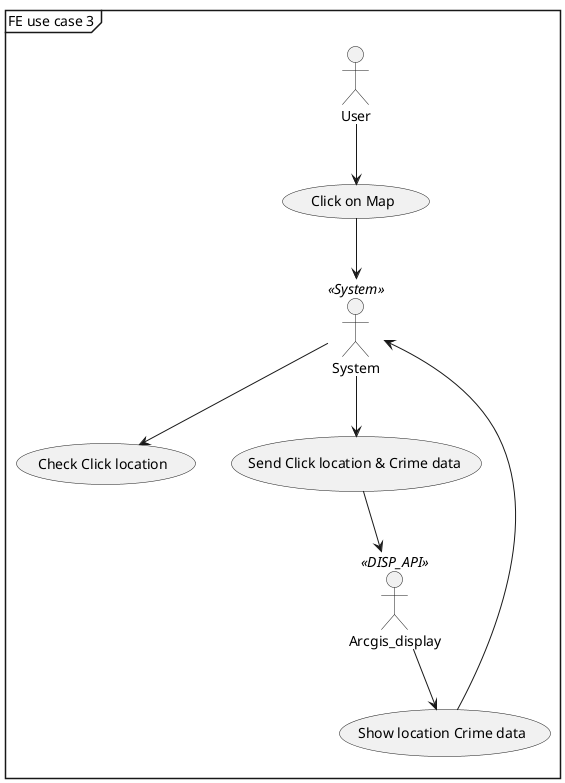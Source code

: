 @startuml use_case3

mainframe FE use case 3
:User: as user
:System: as sys <<System>>
:Arcgis_display: as display_api <<DISP_API>>

usecase "Click on Map" as click
usecase "Check Click location" as check
usecase "Send Click location & Crime data" as send_info_sys
usecase "Show location Crime data" as show

user --> click
click --> sys
sys --> check
sys --> send_info_sys
send_info_sys --> display_api
display_api --> show
show --> sys

@enduml
